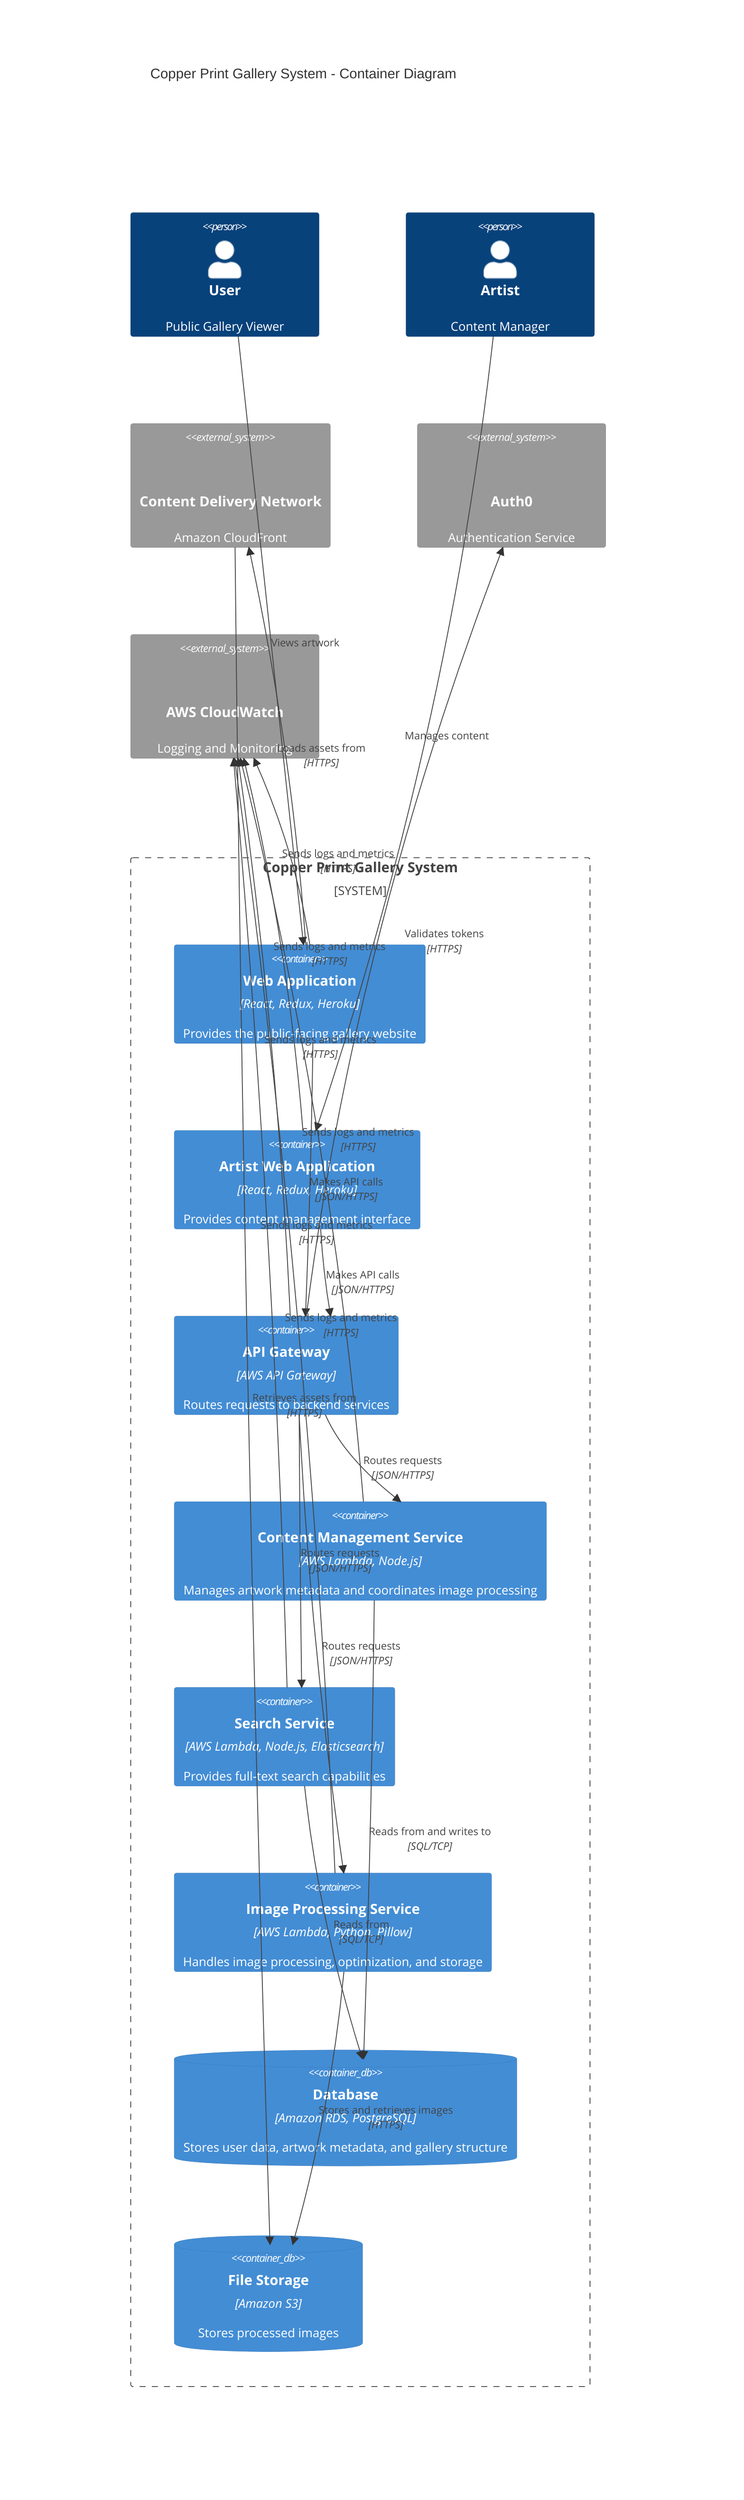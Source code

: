 C4Container
    title Copper Print Gallery System - Container Diagram

    Person(user, "User", "Public Gallery Viewer")
    Person(artist, "Artist", "Content Manager")

    System_Boundary(copper_print_gallery, "Copper Print Gallery System") {
        Container(web_app, "Web Application", "React, Redux, Heroku", "Provides the public-facing gallery website")
        Container(artist_web_app, "Artist Web Application", "React, Redux, Heroku", "Provides content management interface")

        Container(api_gateway, "API Gateway", "AWS API Gateway", "Routes requests to backend services")
        Container(content_service, "Content Management Service", "AWS Lambda, Node.js", "Manages artwork metadata and coordinates image processing")
        Container(search_service, "Search Service", "AWS Lambda, Node.js, Elasticsearch", "Provides full-text search capabilities")
        Container(image_service, "Image Processing Service", "AWS Lambda, Python, Pillow", "Handles image processing, optimization, and storage")

        ContainerDb(database, "Database", "Amazon RDS, PostgreSQL", "Stores user data, artwork metadata, and gallery structure")
        ContainerDb(file_storage, "File Storage", "Amazon S3", "Stores processed images")
    }

    System_Ext(cdn, "Content Delivery Network", "Amazon CloudFront", "Serves optimized images and static assets")
    System_Ext(auth0, "Auth0", "Authentication Service", "Handles artist authentication and authorization")
    System_Ext(cloudwatch, "AWS CloudWatch", "Logging and Monitoring", "Centralizes logs and metrics from all services")

    Rel(user, web_app, "Views artwork")
    Rel(artist, artist_web_app, "Manages content")

    Rel(web_app, api_gateway, "Makes API calls", "JSON/HTTPS")
    Rel(artist_web_app, api_gateway, "Makes API calls", "JSON/HTTPS")
    Rel(web_app, cdn, "Loads assets from", "HTTPS")

    Rel(api_gateway, auth0, "Validates tokens", "HTTPS")
    Rel(api_gateway, content_service, "Routes requests", "JSON/HTTPS")
    Rel(api_gateway, search_service, "Routes requests", "JSON/HTTPS")
    Rel(api_gateway, image_service, "Routes requests", "JSON/HTTPS")

    Rel(content_service, database, "Reads from and writes to", "SQL/TCP")
    Rel(search_service, database, "Reads from", "SQL/TCP")
    Rel(image_service, file_storage, "Stores and retrieves images", "HTTPS")

    Rel(cdn, file_storage, "Retrieves assets from", "HTTPS")

    Rel(web_app, cloudwatch, "Sends logs and metrics", "HTTPS")
    Rel(artist_web_app, cloudwatch, "Sends logs and metrics", "HTTPS")
    Rel(api_gateway, cloudwatch, "Sends logs and metrics", "HTTPS")
    Rel(content_service, cloudwatch, "Sends logs and metrics", "HTTPS")
    Rel(search_service, cloudwatch, "Sends logs and metrics", "HTTPS")
    Rel(image_service, cloudwatch, "Sends logs and metrics", "HTTPS")

    UpdateLayoutConfig($c4ShapeInRow="3", $c4BoundaryInRow="1")